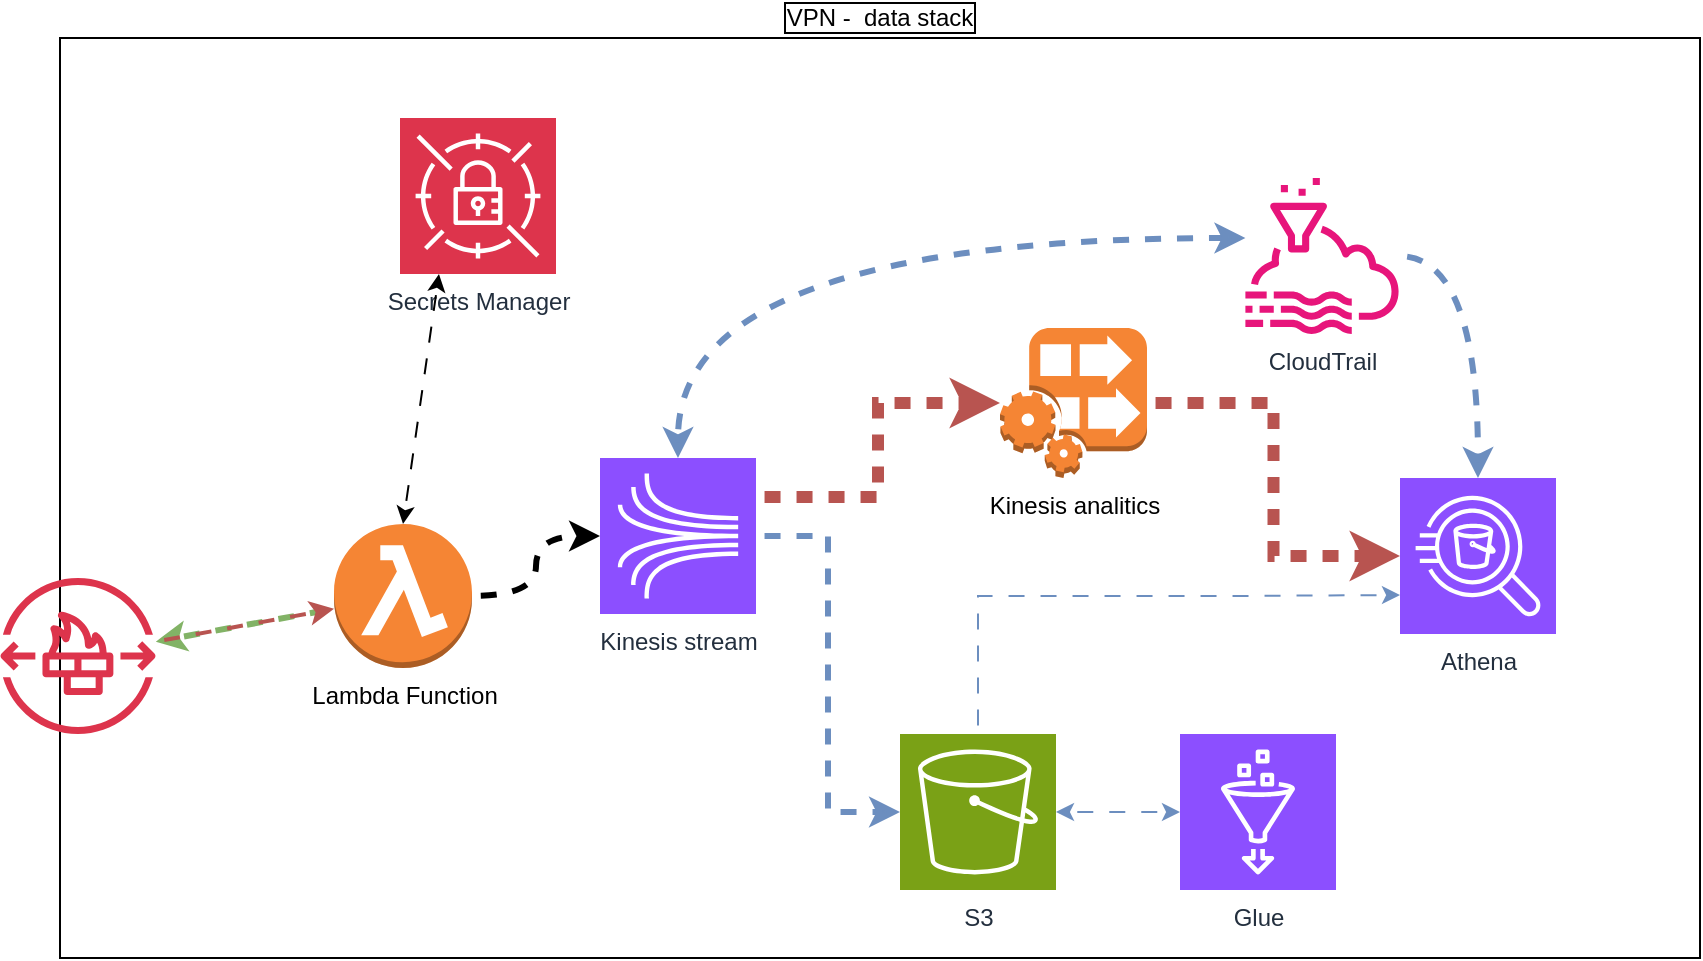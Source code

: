 <mxfile version="24.8.3">
  <diagram name="Page-1" id="_qabts2Oncd3jCbIv-EU">
    <mxGraphModel dx="1658" dy="697" grid="0" gridSize="10" guides="1" tooltips="1" connect="1" arrows="1" fold="1" page="0" pageScale="1" pageWidth="850" pageHeight="1100" math="0" shadow="0">
      <root>
        <mxCell id="0" />
        <mxCell id="1" parent="0" />
        <mxCell id="W1JMergkbvuEzWNDJpfV-15" value="" style="endArrow=classic;html=1;rounded=0;flowAnimation=1;strokeWidth=3;fillColor=#d5e8d4;strokeColor=#82b366;" edge="1" parent="1" source="W1JMergkbvuEzWNDJpfV-9" target="W1JMergkbvuEzWNDJpfV-6">
          <mxGeometry width="50" height="50" relative="1" as="geometry">
            <mxPoint x="83.09" y="454.195" as="sourcePoint" />
            <mxPoint x="30.002" y="505.814" as="targetPoint" />
          </mxGeometry>
        </mxCell>
        <mxCell id="W1JMergkbvuEzWNDJpfV-8" value="VPN -&amp;nbsp; data stack" style="rounded=0;whiteSpace=wrap;html=1;fillColor=none;labelPosition=center;verticalLabelPosition=top;align=center;verticalAlign=bottom;labelBorderColor=default;" vertex="1" parent="1">
          <mxGeometry x="-30" y="220" width="820" height="460" as="geometry" />
        </mxCell>
        <mxCell id="W1JMergkbvuEzWNDJpfV-1" value="Kinesis stream" style="sketch=0;points=[[0,0,0],[0.25,0,0],[0.5,0,0],[0.75,0,0],[1,0,0],[0,1,0],[0.25,1,0],[0.5,1,0],[0.75,1,0],[1,1,0],[0,0.25,0],[0,0.5,0],[0,0.75,0],[1,0.25,0],[1,0.5,0],[1,0.75,0]];outlineConnect=0;fontColor=#232F3E;fillColor=#8C4FFF;strokeColor=#ffffff;dashed=0;verticalLabelPosition=bottom;verticalAlign=top;align=center;html=1;fontSize=12;fontStyle=0;aspect=fixed;shape=mxgraph.aws4.resourceIcon;resIcon=mxgraph.aws4.kinesis;" vertex="1" parent="1">
          <mxGeometry x="240" y="430" width="78" height="78" as="geometry" />
        </mxCell>
        <mxCell id="W1JMergkbvuEzWNDJpfV-2" value="Glue" style="sketch=0;points=[[0,0,0],[0.25,0,0],[0.5,0,0],[0.75,0,0],[1,0,0],[0,1,0],[0.25,1,0],[0.5,1,0],[0.75,1,0],[1,1,0],[0,0.25,0],[0,0.5,0],[0,0.75,0],[1,0.25,0],[1,0.5,0],[1,0.75,0]];outlineConnect=0;fontColor=#232F3E;fillColor=#8C4FFF;strokeColor=#ffffff;dashed=0;verticalLabelPosition=bottom;verticalAlign=top;align=center;html=1;fontSize=12;fontStyle=0;aspect=fixed;shape=mxgraph.aws4.resourceIcon;resIcon=mxgraph.aws4.glue;" vertex="1" parent="1">
          <mxGeometry x="530" y="568" width="78" height="78" as="geometry" />
        </mxCell>
        <mxCell id="W1JMergkbvuEzWNDJpfV-4" value="Athena" style="sketch=0;points=[[0,0,0],[0.25,0,0],[0.5,0,0],[0.75,0,0],[1,0,0],[0,1,0],[0.25,1,0],[0.5,1,0],[0.75,1,0],[1,1,0],[0,0.25,0],[0,0.5,0],[0,0.75,0],[1,0.25,0],[1,0.5,0],[1,0.75,0]];outlineConnect=0;fontColor=#232F3E;fillColor=#8C4FFF;strokeColor=#ffffff;dashed=0;verticalLabelPosition=bottom;verticalAlign=top;align=center;html=1;fontSize=12;fontStyle=0;aspect=fixed;shape=mxgraph.aws4.resourceIcon;resIcon=mxgraph.aws4.athena;" vertex="1" parent="1">
          <mxGeometry x="640" y="440" width="78" height="78" as="geometry" />
        </mxCell>
        <mxCell id="W1JMergkbvuEzWNDJpfV-5" value="S3" style="sketch=0;points=[[0,0,0],[0.25,0,0],[0.5,0,0],[0.75,0,0],[1,0,0],[0,1,0],[0.25,1,0],[0.5,1,0],[0.75,1,0],[1,1,0],[0,0.25,0],[0,0.5,0],[0,0.75,0],[1,0.25,0],[1,0.5,0],[1,0.75,0]];outlineConnect=0;fontColor=#232F3E;fillColor=#7AA116;strokeColor=#ffffff;dashed=0;verticalLabelPosition=bottom;verticalAlign=top;align=center;html=1;fontSize=12;fontStyle=0;aspect=fixed;shape=mxgraph.aws4.resourceIcon;resIcon=mxgraph.aws4.s3;" vertex="1" parent="1">
          <mxGeometry x="390" y="568" width="78" height="78" as="geometry" />
        </mxCell>
        <mxCell id="W1JMergkbvuEzWNDJpfV-6" value="" style="sketch=0;outlineConnect=0;fontColor=#232F3E;gradientColor=none;fillColor=#DD344C;strokeColor=none;dashed=0;verticalLabelPosition=bottom;verticalAlign=top;align=center;html=1;fontSize=12;fontStyle=0;aspect=fixed;pointerEvents=1;shape=mxgraph.aws4.network_firewall_endpoints;" vertex="1" parent="1">
          <mxGeometry x="-60" y="490" width="78" height="78" as="geometry" />
        </mxCell>
        <mxCell id="W1JMergkbvuEzWNDJpfV-7" value="Secrets Manager" style="sketch=0;points=[[0,0,0],[0.25,0,0],[0.5,0,0],[0.75,0,0],[1,0,0],[0,1,0],[0.25,1,0],[0.5,1,0],[0.75,1,0],[1,1,0],[0,0.25,0],[0,0.5,0],[0,0.75,0],[1,0.25,0],[1,0.5,0],[1,0.75,0]];outlineConnect=0;fontColor=#232F3E;fillColor=#DD344C;strokeColor=#ffffff;dashed=0;verticalLabelPosition=bottom;verticalAlign=top;align=center;html=1;fontSize=12;fontStyle=0;aspect=fixed;shape=mxgraph.aws4.resourceIcon;resIcon=mxgraph.aws4.secrets_manager;" vertex="1" parent="1">
          <mxGeometry x="140" y="260" width="78" height="78" as="geometry" />
        </mxCell>
        <mxCell id="W1JMergkbvuEzWNDJpfV-17" style="edgeStyle=orthogonalEdgeStyle;rounded=0;orthogonalLoop=1;jettySize=auto;html=1;curved=1;flowAnimation=1;strokeWidth=3;" edge="1" parent="1" source="W1JMergkbvuEzWNDJpfV-9" target="W1JMergkbvuEzWNDJpfV-1">
          <mxGeometry relative="1" as="geometry" />
        </mxCell>
        <mxCell id="W1JMergkbvuEzWNDJpfV-9" value="Lambda Function" style="outlineConnect=0;dashed=0;verticalLabelPosition=bottom;verticalAlign=top;align=center;html=1;shape=mxgraph.aws3.lambda_function;fillColor=#F58534;gradientColor=none;" vertex="1" parent="1">
          <mxGeometry x="107" y="463" width="69" height="72" as="geometry" />
        </mxCell>
        <mxCell id="W1JMergkbvuEzWNDJpfV-10" value="" style="endArrow=classic;startArrow=classic;html=1;rounded=0;exitX=0.25;exitY=1;exitDx=0;exitDy=0;exitPerimeter=0;entryX=0.5;entryY=0;entryDx=0;entryDy=0;entryPerimeter=0;flowAnimation=1;" edge="1" parent="1" source="W1JMergkbvuEzWNDJpfV-7" target="W1JMergkbvuEzWNDJpfV-9">
          <mxGeometry width="50" height="50" relative="1" as="geometry">
            <mxPoint x="400" y="750" as="sourcePoint" />
            <mxPoint x="450" y="700" as="targetPoint" />
          </mxGeometry>
        </mxCell>
        <mxCell id="W1JMergkbvuEzWNDJpfV-14" value="" style="endArrow=classic;html=1;rounded=0;flowAnimation=1;fillColor=#f8cecc;strokeColor=#b85450;strokeWidth=2;" edge="1" parent="1" source="W1JMergkbvuEzWNDJpfV-6" target="W1JMergkbvuEzWNDJpfV-9">
          <mxGeometry width="50" height="50" relative="1" as="geometry">
            <mxPoint x="90" y="510" as="sourcePoint" />
            <mxPoint x="140" y="460" as="targetPoint" />
          </mxGeometry>
        </mxCell>
        <mxCell id="W1JMergkbvuEzWNDJpfV-18" style="edgeStyle=orthogonalEdgeStyle;rounded=0;orthogonalLoop=1;jettySize=auto;html=1;entryX=0;entryY=0.5;entryDx=0;entryDy=0;entryPerimeter=0;fillColor=#dae8fc;strokeColor=#6c8ebf;flowAnimation=1;strokeWidth=3;" edge="1" parent="1" source="W1JMergkbvuEzWNDJpfV-1" target="W1JMergkbvuEzWNDJpfV-5">
          <mxGeometry relative="1" as="geometry" />
        </mxCell>
        <mxCell id="W1JMergkbvuEzWNDJpfV-19" style="edgeStyle=orthogonalEdgeStyle;rounded=0;orthogonalLoop=1;jettySize=auto;html=1;exitX=1;exitY=0.25;exitDx=0;exitDy=0;exitPerimeter=0;fillColor=#f8cecc;strokeColor=#b85450;strokeWidth=6;flowAnimation=1;" edge="1" parent="1" source="W1JMergkbvuEzWNDJpfV-1" target="W1JMergkbvuEzWNDJpfV-21">
          <mxGeometry relative="1" as="geometry">
            <mxPoint x="380" y="369" as="targetPoint" />
          </mxGeometry>
        </mxCell>
        <mxCell id="W1JMergkbvuEzWNDJpfV-25" style="edgeStyle=orthogonalEdgeStyle;rounded=0;orthogonalLoop=1;jettySize=auto;html=1;strokeWidth=6;fillColor=#f8cecc;strokeColor=#b85450;flowAnimation=1;" edge="1" parent="1" source="W1JMergkbvuEzWNDJpfV-21" target="W1JMergkbvuEzWNDJpfV-4">
          <mxGeometry relative="1" as="geometry" />
        </mxCell>
        <mxCell id="W1JMergkbvuEzWNDJpfV-21" value="Kinesis analitics" style="outlineConnect=0;dashed=0;verticalLabelPosition=bottom;verticalAlign=top;align=center;html=1;shape=mxgraph.aws3.kinesis_analytics;fillColor=#F58534;gradientColor=none;" vertex="1" parent="1">
          <mxGeometry x="440" y="365" width="73.5" height="75" as="geometry" />
        </mxCell>
        <mxCell id="W1JMergkbvuEzWNDJpfV-23" value="" style="endArrow=classic;startArrow=classic;html=1;rounded=0;flowAnimation=1;fillColor=#dae8fc;strokeColor=#6c8ebf;" edge="1" parent="1" source="W1JMergkbvuEzWNDJpfV-5" target="W1JMergkbvuEzWNDJpfV-2">
          <mxGeometry width="50" height="50" relative="1" as="geometry">
            <mxPoint x="468.5" y="610" as="sourcePoint" />
            <mxPoint x="518.5" y="560" as="targetPoint" />
          </mxGeometry>
        </mxCell>
        <mxCell id="W1JMergkbvuEzWNDJpfV-24" style="edgeStyle=orthogonalEdgeStyle;rounded=0;orthogonalLoop=1;jettySize=auto;html=1;entryX=0;entryY=0.75;entryDx=0;entryDy=0;entryPerimeter=0;flowAnimation=1;fillColor=#dae8fc;strokeColor=#6c8ebf;" edge="1" parent="1" source="W1JMergkbvuEzWNDJpfV-5" target="W1JMergkbvuEzWNDJpfV-4">
          <mxGeometry relative="1" as="geometry">
            <Array as="points">
              <mxPoint x="429" y="499" />
              <mxPoint x="554" y="499" />
            </Array>
          </mxGeometry>
        </mxCell>
        <mxCell id="W1JMergkbvuEzWNDJpfV-28" value="CloudTrail" style="sketch=0;outlineConnect=0;fontColor=#232F3E;gradientColor=none;fillColor=#E7157B;strokeColor=none;dashed=0;verticalLabelPosition=bottom;verticalAlign=top;align=center;html=1;fontSize=12;fontStyle=0;aspect=fixed;pointerEvents=1;shape=mxgraph.aws4.cloudtrail_cloudtrail_lake;" vertex="1" parent="1">
          <mxGeometry x="562" y="290" width="78" height="78" as="geometry" />
        </mxCell>
        <mxCell id="W1JMergkbvuEzWNDJpfV-29" value="" style="endArrow=classic;startArrow=classic;html=1;rounded=0;exitX=0.5;exitY=0;exitDx=0;exitDy=0;exitPerimeter=0;edgeStyle=orthogonalEdgeStyle;curved=1;flowAnimation=1;strokeWidth=3;fillColor=#dae8fc;strokeColor=#6c8ebf;" edge="1" parent="1" source="W1JMergkbvuEzWNDJpfV-1" target="W1JMergkbvuEzWNDJpfV-28">
          <mxGeometry width="50" height="50" relative="1" as="geometry">
            <mxPoint x="380" y="550" as="sourcePoint" />
            <mxPoint x="430" y="500" as="targetPoint" />
            <Array as="points">
              <mxPoint x="279" y="320" />
            </Array>
          </mxGeometry>
        </mxCell>
        <mxCell id="W1JMergkbvuEzWNDJpfV-30" style="edgeStyle=orthogonalEdgeStyle;rounded=0;orthogonalLoop=1;jettySize=auto;html=1;entryX=0.5;entryY=0;entryDx=0;entryDy=0;entryPerimeter=0;curved=1;flowAnimation=1;strokeWidth=3;fillColor=#dae8fc;strokeColor=#6c8ebf;" edge="1" parent="1" source="W1JMergkbvuEzWNDJpfV-28" target="W1JMergkbvuEzWNDJpfV-4">
          <mxGeometry relative="1" as="geometry" />
        </mxCell>
      </root>
    </mxGraphModel>
  </diagram>
</mxfile>
